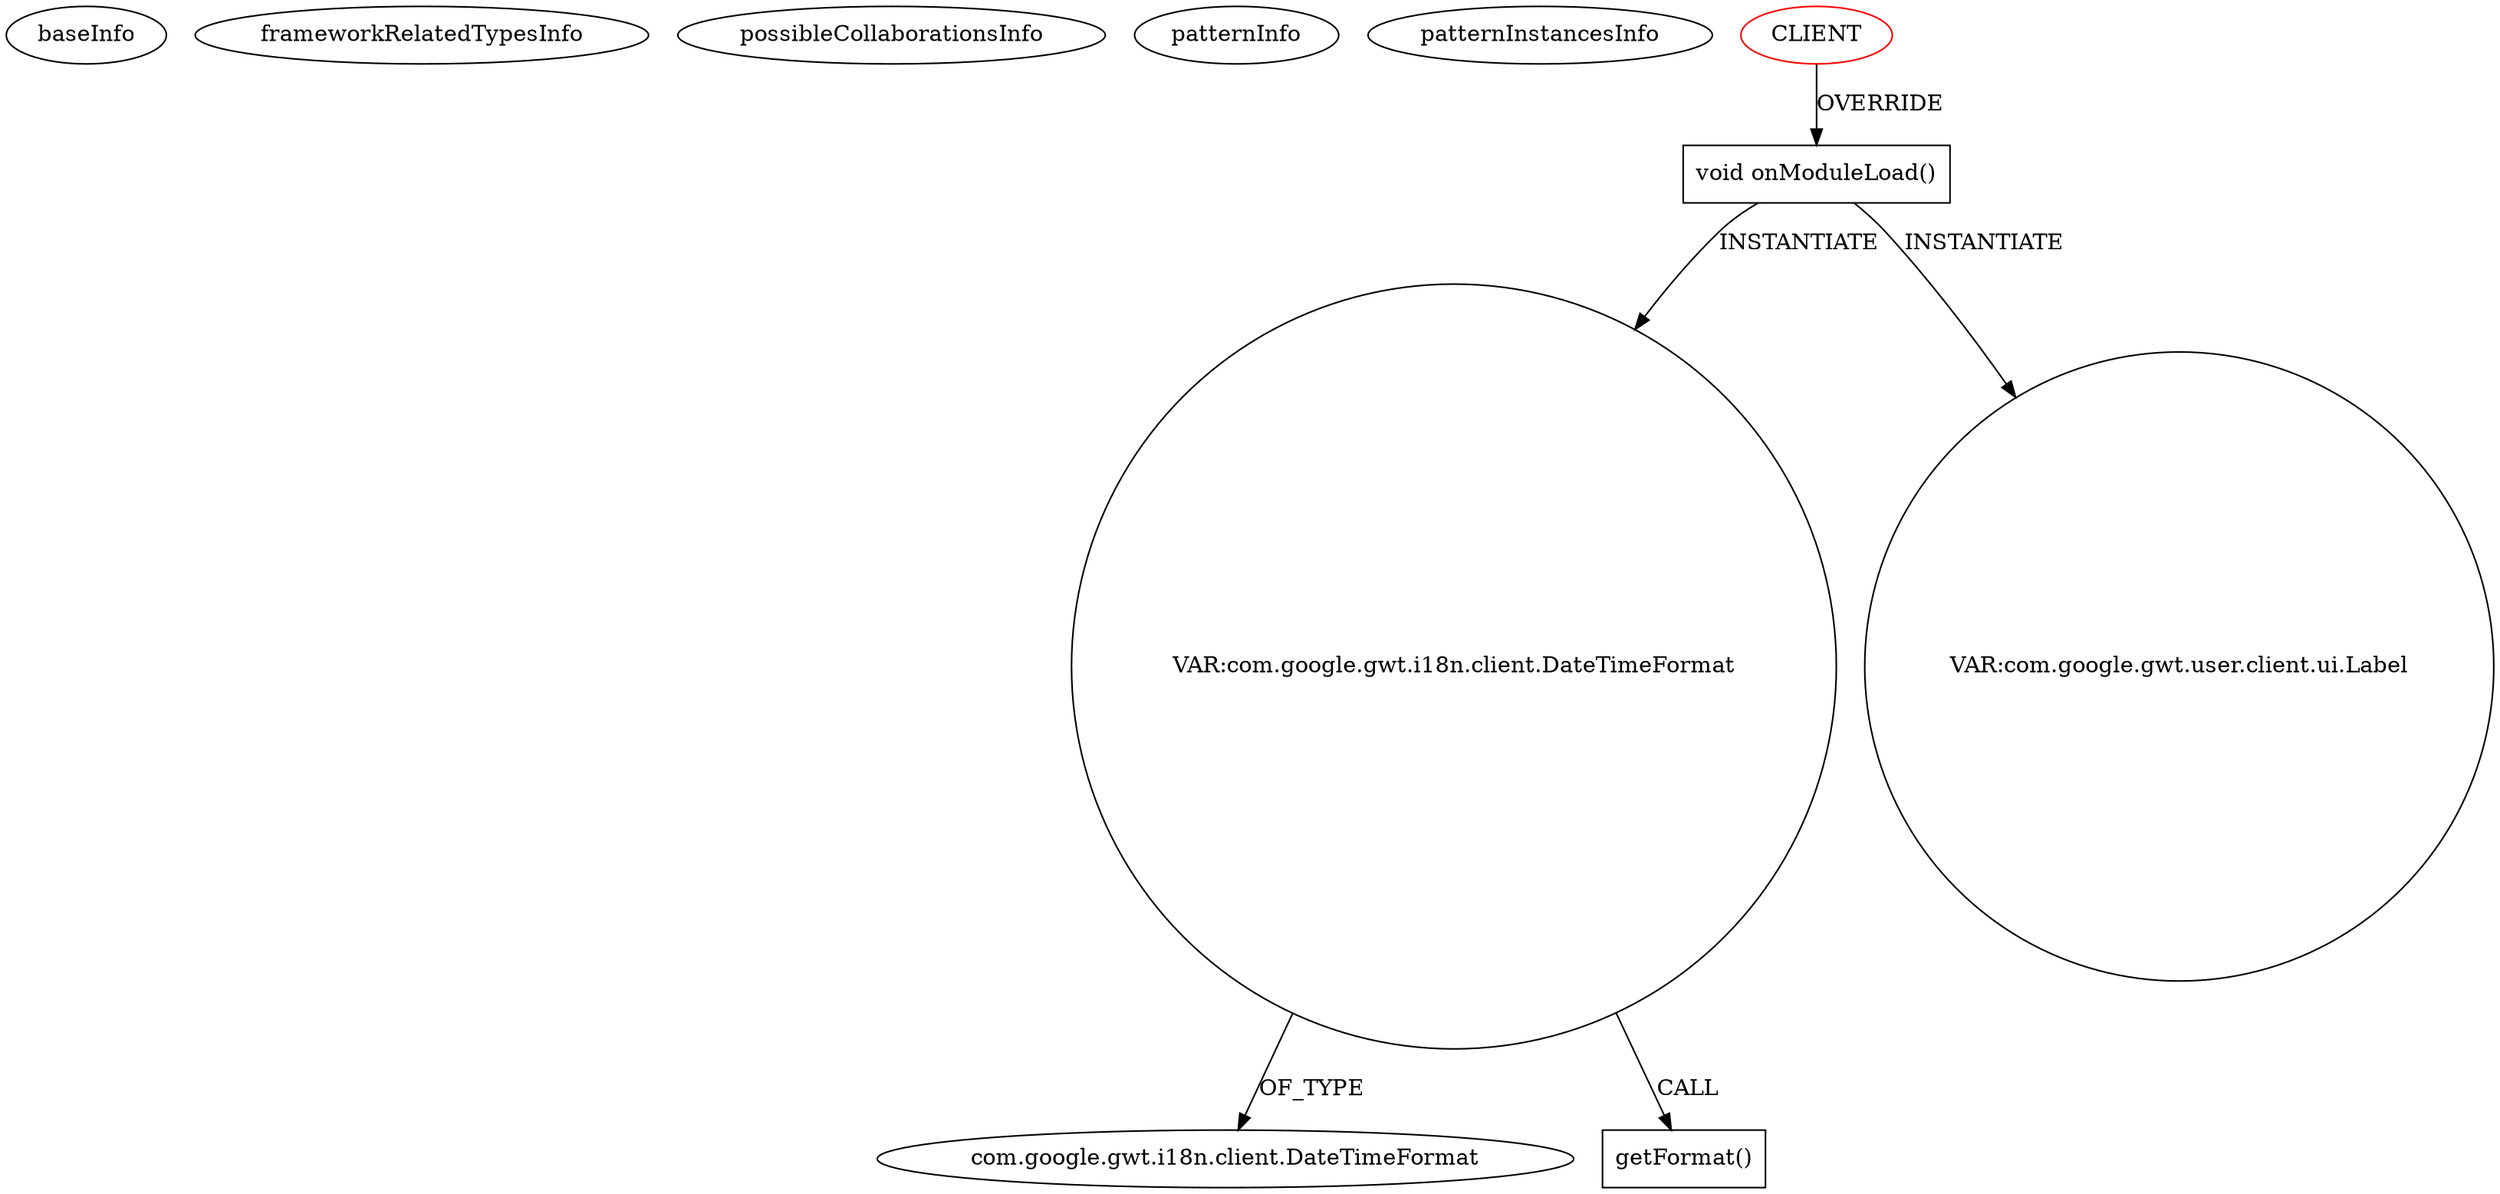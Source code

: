digraph {
baseInfo[graphId=1136,category="pattern",isAnonymous=false,possibleRelation=false]
frameworkRelatedTypesInfo[]
possibleCollaborationsInfo[]
patternInfo[frequency=2.0,patternRootClient=0]
patternInstancesInfo[0="nakaken0629-mezamashimailgwt~/nakaken0629-mezamashimailgwt/mezamashimailgwt-master/mezamashimailgwt/src/com/appspot/mezamashimailgwt/client/Mezamashimailgwt.java~Mezamashimailgwt~4116",1="coldplayguy-flight87~/coldplayguy-flight87/flight87-master/BookFlight/src/bookflight/client/BookFlight.java~BookFlight~1091"]
212[label="com.google.gwt.i18n.client.DateTimeFormat",vertexType="FRAMEWORK_CLASS_TYPE",isFrameworkType=false]
210[label="VAR:com.google.gwt.i18n.client.DateTimeFormat",vertexType="VARIABLE_EXPRESION",isFrameworkType=false,shape=circle]
211[label="getFormat()",vertexType="INSIDE_CALL",isFrameworkType=false,shape=box]
2[label="void onModuleLoad()",vertexType="OVERRIDING_METHOD_DECLARATION",isFrameworkType=false,shape=box]
0[label="CLIENT",vertexType="ROOT_CLIENT_CLASS_DECLARATION",isFrameworkType=false,color=red]
226[label="VAR:com.google.gwt.user.client.ui.Label",vertexType="VARIABLE_EXPRESION",isFrameworkType=false,shape=circle]
210->212[label="OF_TYPE"]
2->226[label="INSTANTIATE"]
0->2[label="OVERRIDE"]
210->211[label="CALL"]
2->210[label="INSTANTIATE"]
}
